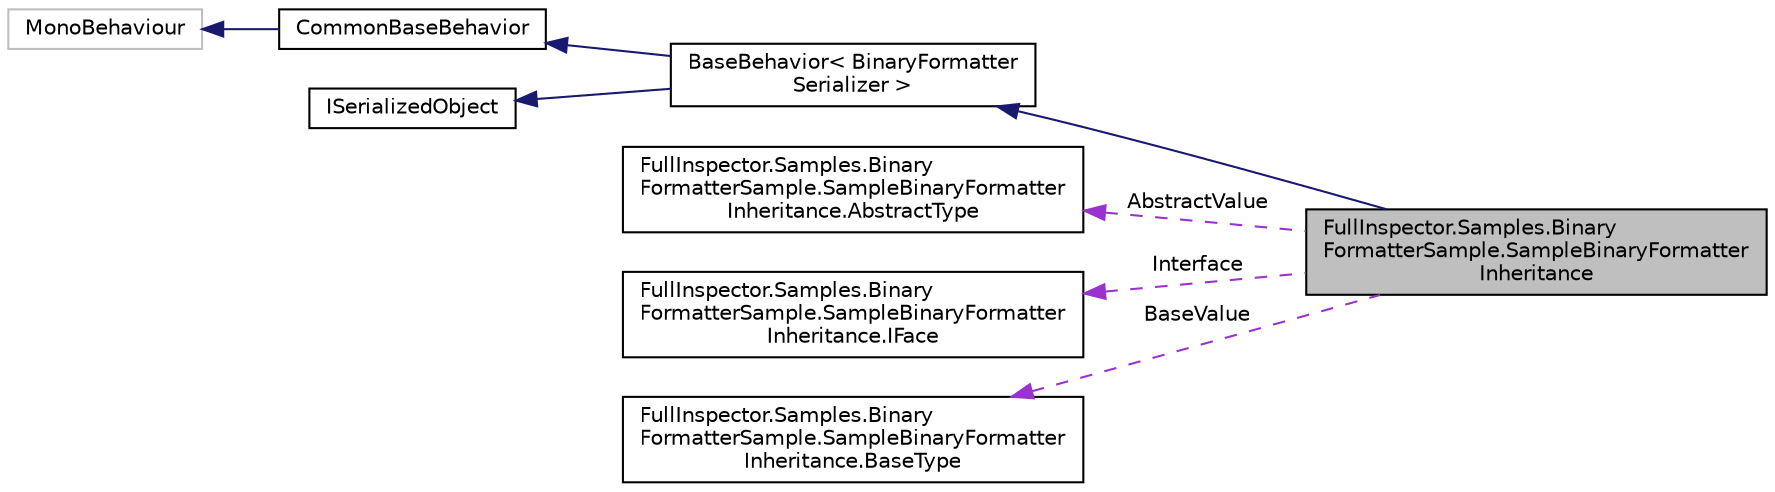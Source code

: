 digraph "FullInspector.Samples.BinaryFormatterSample.SampleBinaryFormatterInheritance"
{
  edge [fontname="Helvetica",fontsize="10",labelfontname="Helvetica",labelfontsize="10"];
  node [fontname="Helvetica",fontsize="10",shape=record];
  rankdir="LR";
  Node1 [label="FullInspector.Samples.Binary\lFormatterSample.SampleBinaryFormatter\lInheritance",height=0.2,width=0.4,color="black", fillcolor="grey75", style="filled" fontcolor="black"];
  Node2 -> Node1 [dir="back",color="midnightblue",fontsize="10",style="solid",fontname="Helvetica"];
  Node2 [label="BaseBehavior\< BinaryFormatter\lSerializer \>",height=0.2,width=0.4,color="black", fillcolor="white", style="filled",URL="$class_full_inspector_1_1_base_behavior_3_01_t_serializer_01_4.html",tooltip="Provides a better inspector and serialization experience in Unity. "];
  Node3 -> Node2 [dir="back",color="midnightblue",fontsize="10",style="solid",fontname="Helvetica"];
  Node3 [label="CommonBaseBehavior",height=0.2,width=0.4,color="black", fillcolor="white", style="filled",URL="$class_full_inspector_1_1_internal_1_1_common_base_behavior.html",tooltip="A common class that derives from MonoBehavior so that we can provide a custom editor for BaseBehavior..."];
  Node4 -> Node3 [dir="back",color="midnightblue",fontsize="10",style="solid",fontname="Helvetica"];
  Node4 [label="MonoBehaviour",height=0.2,width=0.4,color="grey75", fillcolor="white", style="filled"];
  Node5 -> Node2 [dir="back",color="midnightblue",fontsize="10",style="solid",fontname="Helvetica"];
  Node5 [label="ISerializedObject",height=0.2,width=0.4,color="black", fillcolor="white", style="filled",URL="$interface_full_inspector_1_1_i_serialized_object.html",tooltip="The API that the editor code needs to interact with UnityObjects. "];
  Node6 -> Node1 [dir="back",color="darkorchid3",fontsize="10",style="dashed",label=" AbstractValue" ,fontname="Helvetica"];
  Node6 [label="FullInspector.Samples.Binary\lFormatterSample.SampleBinaryFormatter\lInheritance.AbstractType",height=0.2,width=0.4,color="black", fillcolor="white", style="filled",URL="$class_full_inspector_1_1_samples_1_1_binary_formatter_sample_1_1_sample_binary_formatter_inheritance_1_1_abstract_type.html"];
  Node7 -> Node1 [dir="back",color="darkorchid3",fontsize="10",style="dashed",label=" Interface" ,fontname="Helvetica"];
  Node7 [label="FullInspector.Samples.Binary\lFormatterSample.SampleBinaryFormatter\lInheritance.IFace",height=0.2,width=0.4,color="black", fillcolor="white", style="filled",URL="$interface_full_inspector_1_1_samples_1_1_binary_formatter_sample_1_1_sample_binary_formatter_inheritance_1_1_i_face.html"];
  Node8 -> Node1 [dir="back",color="darkorchid3",fontsize="10",style="dashed",label=" BaseValue" ,fontname="Helvetica"];
  Node8 [label="FullInspector.Samples.Binary\lFormatterSample.SampleBinaryFormatter\lInheritance.BaseType",height=0.2,width=0.4,color="black", fillcolor="white", style="filled",URL="$class_full_inspector_1_1_samples_1_1_binary_formatter_sample_1_1_sample_binary_formatter_inheritance_1_1_base_type.html"];
}
